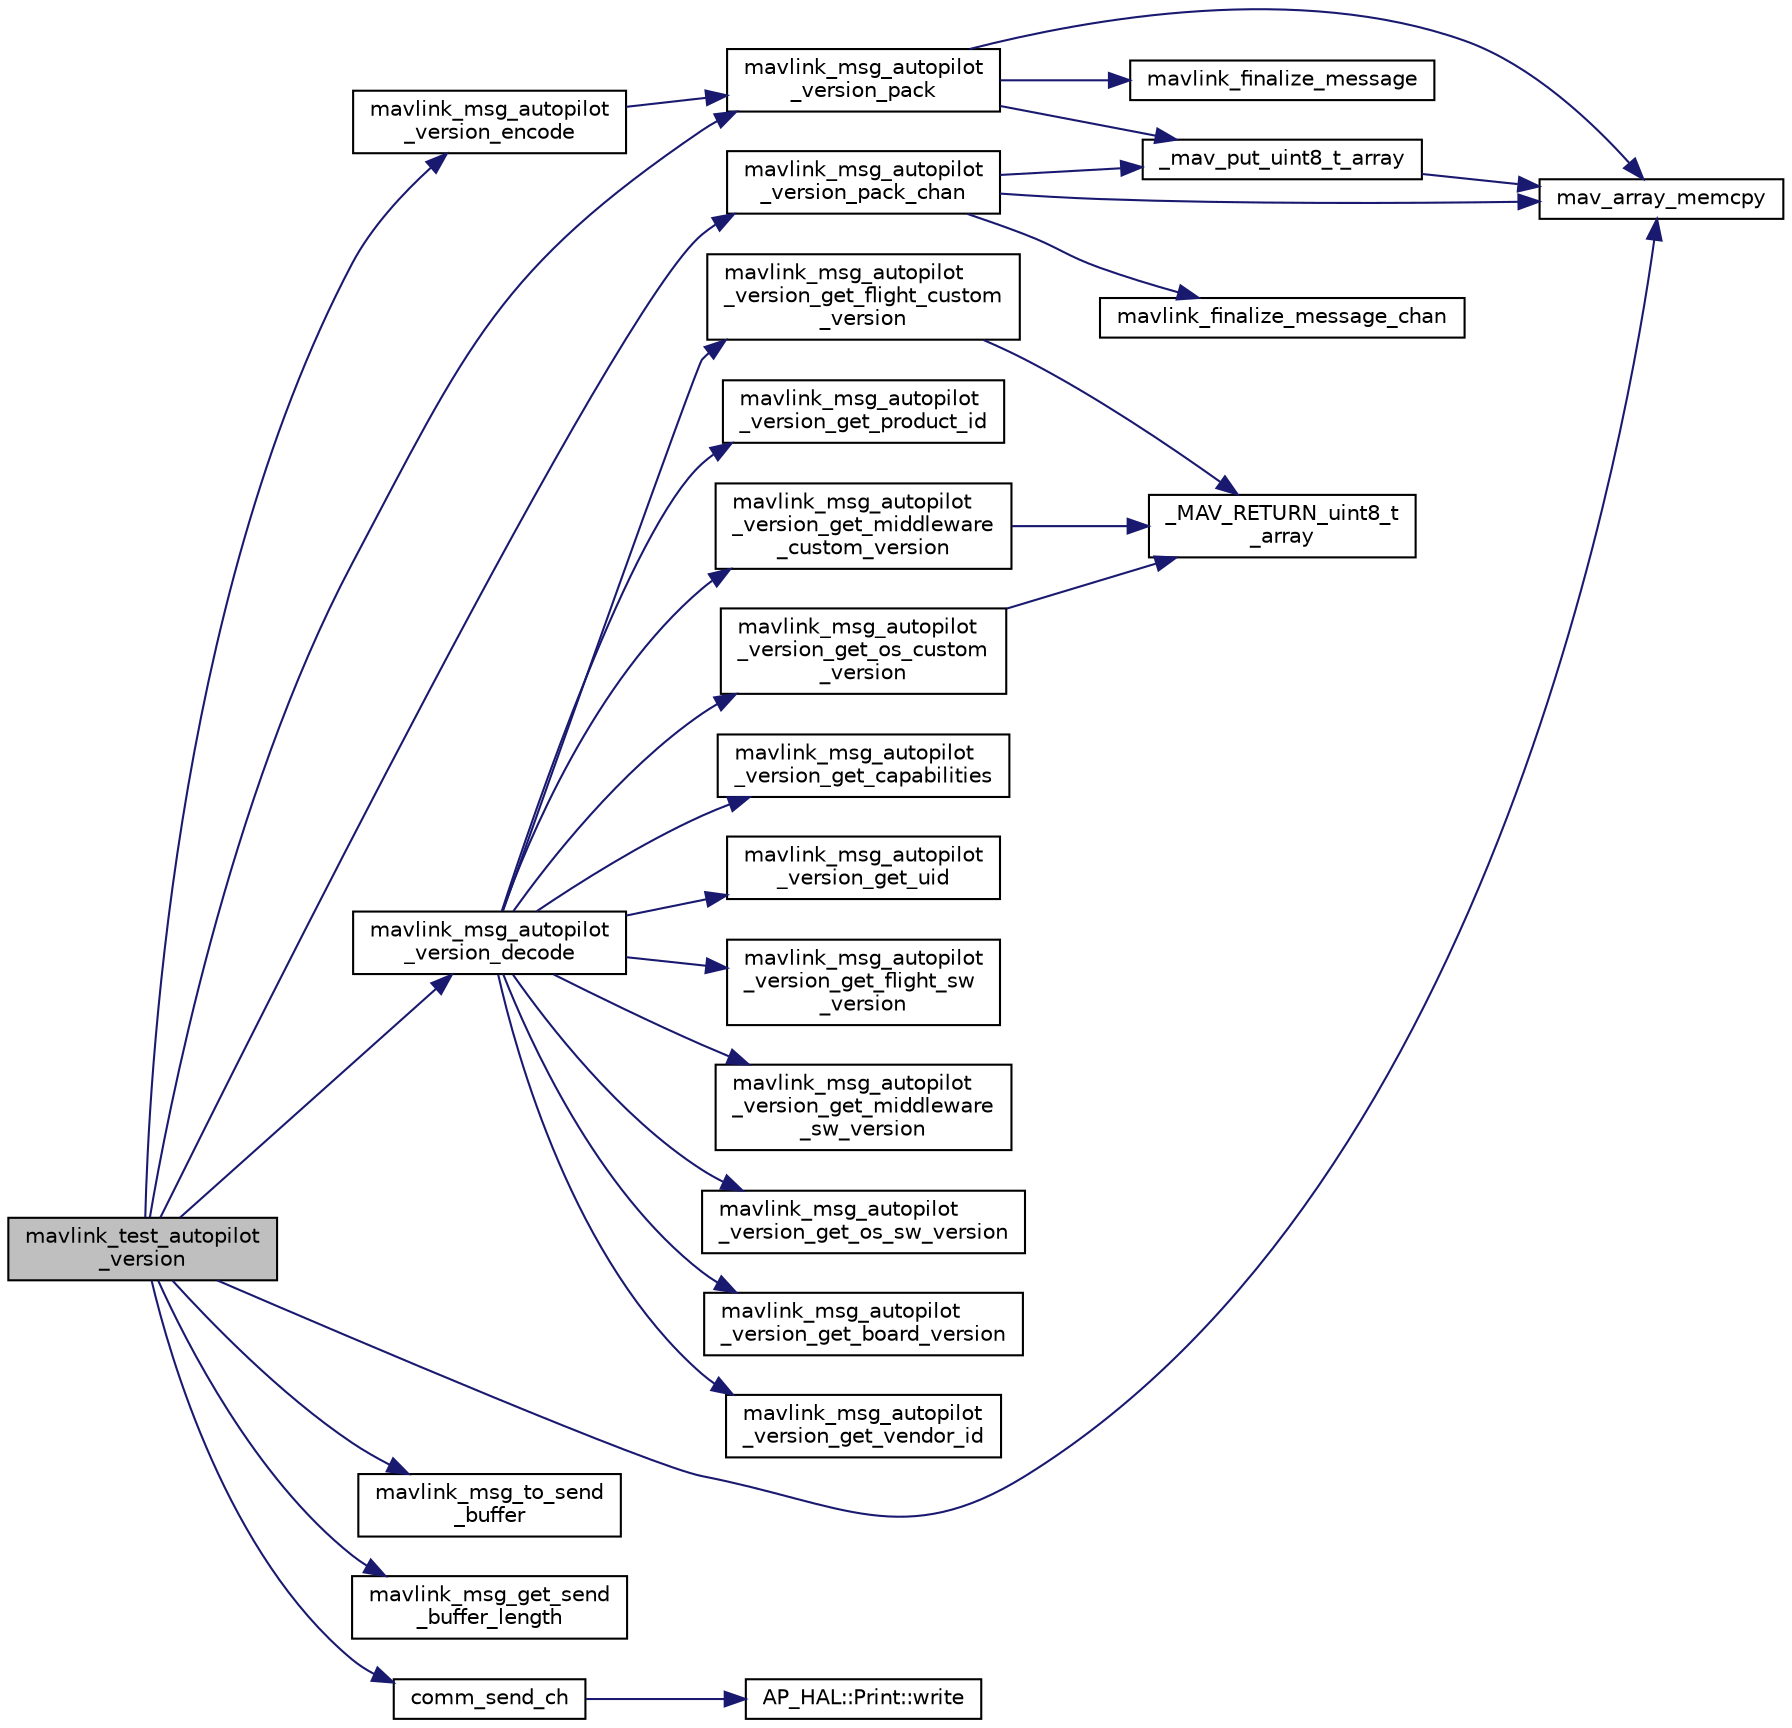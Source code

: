 digraph "mavlink_test_autopilot_version"
{
 // INTERACTIVE_SVG=YES
  edge [fontname="Helvetica",fontsize="10",labelfontname="Helvetica",labelfontsize="10"];
  node [fontname="Helvetica",fontsize="10",shape=record];
  rankdir="LR";
  Node1 [label="mavlink_test_autopilot\l_version",height=0.2,width=0.4,color="black", fillcolor="grey75", style="filled" fontcolor="black"];
  Node1 -> Node2 [color="midnightblue",fontsize="10",style="solid",fontname="Helvetica"];
  Node2 [label="mav_array_memcpy",height=0.2,width=0.4,color="black", fillcolor="white", style="filled",URL="$v0_89_2protocol_8h.html#a4486c3d5854cac1cb6a0fb1cc5ba570c"];
  Node1 -> Node3 [color="midnightblue",fontsize="10",style="solid",fontname="Helvetica"];
  Node3 [label="mavlink_msg_autopilot\l_version_encode",height=0.2,width=0.4,color="black", fillcolor="white", style="filled",URL="$mavlink__msg__autopilot__version_8h.html#a8139b0bba20d763bca7037106cbd0401",tooltip="Encode a autopilot_version struct. "];
  Node3 -> Node4 [color="midnightblue",fontsize="10",style="solid",fontname="Helvetica"];
  Node4 [label="mavlink_msg_autopilot\l_version_pack",height=0.2,width=0.4,color="black", fillcolor="white", style="filled",URL="$mavlink__msg__autopilot__version_8h.html#af5f2e9138f624106dbf013fbc68886fb",tooltip="Pack a autopilot_version message. "];
  Node4 -> Node5 [color="midnightblue",fontsize="10",style="solid",fontname="Helvetica"];
  Node5 [label="_mav_put_uint8_t_array",height=0.2,width=0.4,color="black", fillcolor="white", style="filled",URL="$v0_89_2protocol_8h.html#a78cf8b010c1768f8be4b9caa34aba0dc"];
  Node5 -> Node2 [color="midnightblue",fontsize="10",style="solid",fontname="Helvetica"];
  Node4 -> Node2 [color="midnightblue",fontsize="10",style="solid",fontname="Helvetica"];
  Node4 -> Node6 [color="midnightblue",fontsize="10",style="solid",fontname="Helvetica"];
  Node6 [label="mavlink_finalize_message",height=0.2,width=0.4,color="black", fillcolor="white", style="filled",URL="$v0_89_2mavlink__helpers_8h.html#af3bea083c5ec83f5b6570b2bd4a817d0",tooltip="Finalize a MAVLink message with MAVLINK_COMM_0 as default channel. "];
  Node1 -> Node7 [color="midnightblue",fontsize="10",style="solid",fontname="Helvetica"];
  Node7 [label="mavlink_msg_autopilot\l_version_decode",height=0.2,width=0.4,color="black", fillcolor="white", style="filled",URL="$mavlink__msg__autopilot__version_8h.html#a5566f94ae82d1a5152304d295f9bace8",tooltip="Decode a autopilot_version message into a struct. "];
  Node7 -> Node8 [color="midnightblue",fontsize="10",style="solid",fontname="Helvetica"];
  Node8 [label="mavlink_msg_autopilot\l_version_get_capabilities",height=0.2,width=0.4,color="black", fillcolor="white", style="filled",URL="$mavlink__msg__autopilot__version_8h.html#a632934b066f13f00e441532105358e97",tooltip="Send a autopilot_version message. "];
  Node7 -> Node9 [color="midnightblue",fontsize="10",style="solid",fontname="Helvetica"];
  Node9 [label="mavlink_msg_autopilot\l_version_get_uid",height=0.2,width=0.4,color="black", fillcolor="white", style="filled",URL="$mavlink__msg__autopilot__version_8h.html#a735f663a9c854a2473b3efbb6471fa98",tooltip="Get field uid from autopilot_version message. "];
  Node7 -> Node10 [color="midnightblue",fontsize="10",style="solid",fontname="Helvetica"];
  Node10 [label="mavlink_msg_autopilot\l_version_get_flight_sw\l_version",height=0.2,width=0.4,color="black", fillcolor="white", style="filled",URL="$mavlink__msg__autopilot__version_8h.html#a8b115f2604dff23c2f06dac97224c5b9",tooltip="Get field flight_sw_version from autopilot_version message. "];
  Node7 -> Node11 [color="midnightblue",fontsize="10",style="solid",fontname="Helvetica"];
  Node11 [label="mavlink_msg_autopilot\l_version_get_middleware\l_sw_version",height=0.2,width=0.4,color="black", fillcolor="white", style="filled",URL="$mavlink__msg__autopilot__version_8h.html#a9380badad2530ec5326ba4b3e5e43f98",tooltip="Get field middleware_sw_version from autopilot_version message. "];
  Node7 -> Node12 [color="midnightblue",fontsize="10",style="solid",fontname="Helvetica"];
  Node12 [label="mavlink_msg_autopilot\l_version_get_os_sw_version",height=0.2,width=0.4,color="black", fillcolor="white", style="filled",URL="$mavlink__msg__autopilot__version_8h.html#a74ea8901d6ed16c8700930891779da26",tooltip="Get field os_sw_version from autopilot_version message. "];
  Node7 -> Node13 [color="midnightblue",fontsize="10",style="solid",fontname="Helvetica"];
  Node13 [label="mavlink_msg_autopilot\l_version_get_board_version",height=0.2,width=0.4,color="black", fillcolor="white", style="filled",URL="$mavlink__msg__autopilot__version_8h.html#ad92834754ad8bac5c6ed179cd85cb808",tooltip="Get field board_version from autopilot_version message. "];
  Node7 -> Node14 [color="midnightblue",fontsize="10",style="solid",fontname="Helvetica"];
  Node14 [label="mavlink_msg_autopilot\l_version_get_vendor_id",height=0.2,width=0.4,color="black", fillcolor="white", style="filled",URL="$mavlink__msg__autopilot__version_8h.html#a5ab0b270bbe45cbbbc2ca45d8cff7b5a",tooltip="Get field vendor_id from autopilot_version message. "];
  Node7 -> Node15 [color="midnightblue",fontsize="10",style="solid",fontname="Helvetica"];
  Node15 [label="mavlink_msg_autopilot\l_version_get_product_id",height=0.2,width=0.4,color="black", fillcolor="white", style="filled",URL="$mavlink__msg__autopilot__version_8h.html#a81469a6a66e527c6b139df79da6e4200",tooltip="Get field product_id from autopilot_version message. "];
  Node7 -> Node16 [color="midnightblue",fontsize="10",style="solid",fontname="Helvetica"];
  Node16 [label="mavlink_msg_autopilot\l_version_get_flight_custom\l_version",height=0.2,width=0.4,color="black", fillcolor="white", style="filled",URL="$mavlink__msg__autopilot__version_8h.html#ab07d8bb76fbec78840b1c4d9ac0594a6",tooltip="Get field flight_custom_version from autopilot_version message. "];
  Node16 -> Node17 [color="midnightblue",fontsize="10",style="solid",fontname="Helvetica"];
  Node17 [label="_MAV_RETURN_uint8_t\l_array",height=0.2,width=0.4,color="black", fillcolor="white", style="filled",URL="$v0_89_2protocol_8h.html#a0577ed5da38b4eed5472e27dc94026c3"];
  Node7 -> Node18 [color="midnightblue",fontsize="10",style="solid",fontname="Helvetica"];
  Node18 [label="mavlink_msg_autopilot\l_version_get_middleware\l_custom_version",height=0.2,width=0.4,color="black", fillcolor="white", style="filled",URL="$mavlink__msg__autopilot__version_8h.html#aaba17edf31e535fb2580f491839bbab0",tooltip="Get field middleware_custom_version from autopilot_version message. "];
  Node18 -> Node17 [color="midnightblue",fontsize="10",style="solid",fontname="Helvetica"];
  Node7 -> Node19 [color="midnightblue",fontsize="10",style="solid",fontname="Helvetica"];
  Node19 [label="mavlink_msg_autopilot\l_version_get_os_custom\l_version",height=0.2,width=0.4,color="black", fillcolor="white", style="filled",URL="$mavlink__msg__autopilot__version_8h.html#a8c3f58a93a7f7a20999a753aff7803f5",tooltip="Get field os_custom_version from autopilot_version message. "];
  Node19 -> Node17 [color="midnightblue",fontsize="10",style="solid",fontname="Helvetica"];
  Node1 -> Node4 [color="midnightblue",fontsize="10",style="solid",fontname="Helvetica"];
  Node1 -> Node20 [color="midnightblue",fontsize="10",style="solid",fontname="Helvetica"];
  Node20 [label="mavlink_msg_autopilot\l_version_pack_chan",height=0.2,width=0.4,color="black", fillcolor="white", style="filled",URL="$mavlink__msg__autopilot__version_8h.html#a9a04835a7cce2bcb44c96244b0362898",tooltip="Pack a autopilot_version message on a channel. "];
  Node20 -> Node5 [color="midnightblue",fontsize="10",style="solid",fontname="Helvetica"];
  Node20 -> Node2 [color="midnightblue",fontsize="10",style="solid",fontname="Helvetica"];
  Node20 -> Node21 [color="midnightblue",fontsize="10",style="solid",fontname="Helvetica"];
  Node21 [label="mavlink_finalize_message_chan",height=0.2,width=0.4,color="black", fillcolor="white", style="filled",URL="$v0_89_2mavlink__helpers_8h.html#aa66131138fc02101dcc73b4b556ab422",tooltip="Finalize a MAVLink message with channel assignment. "];
  Node1 -> Node22 [color="midnightblue",fontsize="10",style="solid",fontname="Helvetica"];
  Node22 [label="mavlink_msg_to_send\l_buffer",height=0.2,width=0.4,color="black", fillcolor="white", style="filled",URL="$v0_89_2mavlink__helpers_8h.html#afea0a9befa84822fd62c2899ea0d849e",tooltip="Pack a message to send it over a serial byte stream. "];
  Node1 -> Node23 [color="midnightblue",fontsize="10",style="solid",fontname="Helvetica"];
  Node23 [label="mavlink_msg_get_send\l_buffer_length",height=0.2,width=0.4,color="black", fillcolor="white", style="filled",URL="$v0_89_2protocol_8h.html#aa86c08f27aabb7a2e12a67f189f590c8",tooltip="Get the required buffer size for this message. "];
  Node1 -> Node24 [color="midnightblue",fontsize="10",style="solid",fontname="Helvetica"];
  Node24 [label="comm_send_ch",height=0.2,width=0.4,color="black", fillcolor="white", style="filled",URL="$GCS__MAVLink_8h.html#ab753873a1ee10adedd0ce246311468f8"];
  Node24 -> Node25 [color="midnightblue",fontsize="10",style="solid",fontname="Helvetica"];
  Node25 [label="AP_HAL::Print::write",height=0.2,width=0.4,color="black", fillcolor="white", style="filled",URL="$classAP__HAL_1_1Print.html#acc65391952a43334f8f5c9bef341f501"];
}
